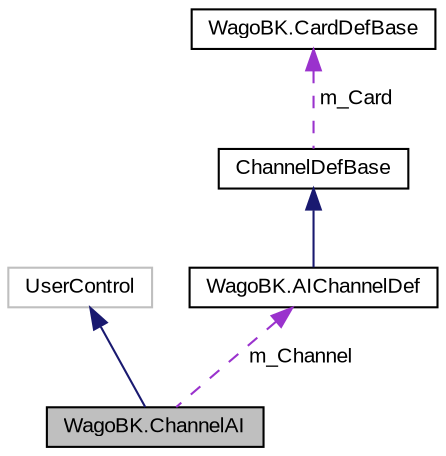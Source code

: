 digraph "WagoBK.ChannelAI"
{
  edge [fontname="Arial",fontsize="10",labelfontname="Arial",labelfontsize="10"];
  node [fontname="Arial",fontsize="10",shape=record];
  Node1 [label="WagoBK.ChannelAI",height=0.2,width=0.4,color="black", fillcolor="grey75", style="filled" fontcolor="black"];
  Node2 -> Node1 [dir="back",color="midnightblue",fontsize="10",style="solid",fontname="Arial"];
  Node2 [label="UserControl",height=0.2,width=0.4,color="grey75", fillcolor="white", style="filled"];
  Node3 -> Node1 [dir="back",color="darkorchid3",fontsize="10",style="dashed",label=" m_Channel" ,fontname="Arial"];
  Node3 [label="WagoBK.AIChannelDef",height=0.2,width=0.4,color="black", fillcolor="white", style="filled",URL="$class_wago_b_k_1_1_a_i_channel_def.html"];
  Node4 -> Node3 [dir="back",color="midnightblue",fontsize="10",style="solid",fontname="Arial"];
  Node4 [label="ChannelDefBase",height=0.2,width=0.4,color="black", fillcolor="white", style="filled",URL="$class_wago_b_k_1_1_channel_def_base.html"];
  Node5 -> Node4 [dir="back",color="darkorchid3",fontsize="10",style="dashed",label=" m_Card" ,fontname="Arial"];
  Node5 [label="WagoBK.CardDefBase",height=0.2,width=0.4,color="black", fillcolor="white", style="filled",URL="$class_wago_b_k_1_1_card_def_base.html"];
}
